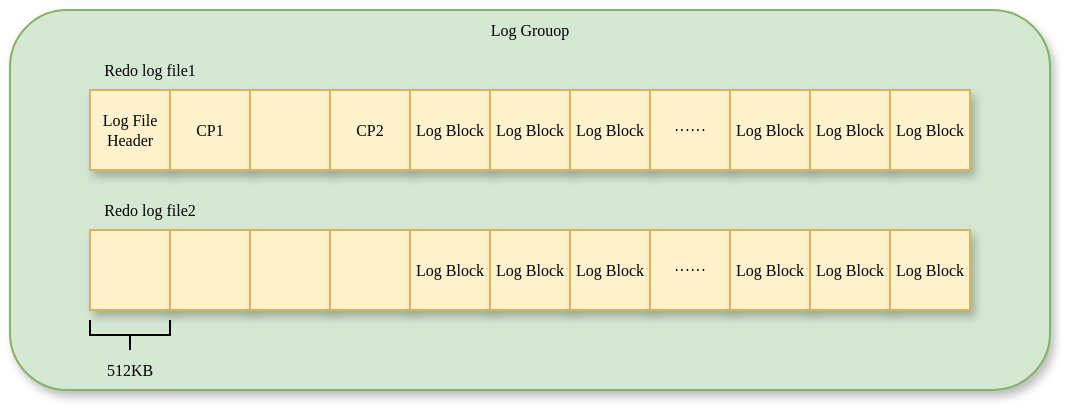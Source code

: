 <mxfile version="27.1.3">
  <diagram name="第 1 页" id="F2-SKgdABRe445PUrhpk">
    <mxGraphModel dx="826" dy="441" grid="1" gridSize="10" guides="1" tooltips="1" connect="1" arrows="1" fold="1" page="1" pageScale="1" pageWidth="3300" pageHeight="4681" math="0" shadow="0">
      <root>
        <mxCell id="0" />
        <mxCell id="1" parent="0" />
        <mxCell id="4LRs0j6Pg4Pyx-bveehT-29" value="" style="rounded=1;whiteSpace=wrap;html=1;shadow=1;fillColor=#d5e8d4;strokeColor=#82b366;fontFamily=Comic Sans MS;" vertex="1" parent="1">
          <mxGeometry x="800" y="400" width="520" height="190" as="geometry" />
        </mxCell>
        <mxCell id="4LRs0j6Pg4Pyx-bveehT-1" value="Log File Header" style="whiteSpace=wrap;html=1;aspect=fixed;fontSize=8;shadow=1;fillColor=#fff2cc;strokeColor=#d6b656;fontFamily=Comic Sans MS;" vertex="1" parent="1">
          <mxGeometry x="840" y="440" width="40" height="40" as="geometry" />
        </mxCell>
        <mxCell id="4LRs0j6Pg4Pyx-bveehT-2" value="CP1" style="whiteSpace=wrap;html=1;aspect=fixed;fontSize=8;shadow=1;fillColor=#fff2cc;strokeColor=#d6b656;fontFamily=Comic Sans MS;" vertex="1" parent="1">
          <mxGeometry x="880" y="440" width="40" height="40" as="geometry" />
        </mxCell>
        <mxCell id="4LRs0j6Pg4Pyx-bveehT-3" value="" style="whiteSpace=wrap;html=1;aspect=fixed;fontSize=8;shadow=1;fillColor=#fff2cc;strokeColor=#d6b656;fontFamily=Comic Sans MS;" vertex="1" parent="1">
          <mxGeometry x="920" y="440" width="40" height="40" as="geometry" />
        </mxCell>
        <mxCell id="4LRs0j6Pg4Pyx-bveehT-4" value="CP2" style="whiteSpace=wrap;html=1;aspect=fixed;fontSize=8;shadow=1;fillColor=#fff2cc;strokeColor=#d6b656;fontFamily=Comic Sans MS;" vertex="1" parent="1">
          <mxGeometry x="960" y="440" width="40" height="40" as="geometry" />
        </mxCell>
        <mxCell id="4LRs0j6Pg4Pyx-bveehT-5" value="Log Block" style="whiteSpace=wrap;html=1;aspect=fixed;fontSize=8;shadow=1;fillColor=#fff2cc;strokeColor=#d6b656;fontFamily=Comic Sans MS;" vertex="1" parent="1">
          <mxGeometry x="1000" y="440" width="40" height="40" as="geometry" />
        </mxCell>
        <mxCell id="4LRs0j6Pg4Pyx-bveehT-12" value="Log Block" style="whiteSpace=wrap;html=1;aspect=fixed;fontSize=8;shadow=1;fillColor=#fff2cc;strokeColor=#d6b656;fontFamily=Comic Sans MS;" vertex="1" parent="1">
          <mxGeometry x="1040" y="440" width="40" height="40" as="geometry" />
        </mxCell>
        <mxCell id="4LRs0j6Pg4Pyx-bveehT-13" value="Log Block" style="whiteSpace=wrap;html=1;aspect=fixed;fontSize=8;shadow=1;fillColor=#fff2cc;strokeColor=#d6b656;fontFamily=Comic Sans MS;" vertex="1" parent="1">
          <mxGeometry x="1080" y="440" width="40" height="40" as="geometry" />
        </mxCell>
        <mxCell id="4LRs0j6Pg4Pyx-bveehT-14" value="······" style="whiteSpace=wrap;html=1;aspect=fixed;fontSize=8;shadow=1;fillColor=#fff2cc;strokeColor=#d6b656;fontFamily=Comic Sans MS;" vertex="1" parent="1">
          <mxGeometry x="1120" y="440" width="40" height="40" as="geometry" />
        </mxCell>
        <mxCell id="4LRs0j6Pg4Pyx-bveehT-15" value="Log Block" style="whiteSpace=wrap;html=1;aspect=fixed;fontSize=8;shadow=1;fillColor=#fff2cc;strokeColor=#d6b656;fontFamily=Comic Sans MS;" vertex="1" parent="1">
          <mxGeometry x="1160" y="440" width="40" height="40" as="geometry" />
        </mxCell>
        <mxCell id="4LRs0j6Pg4Pyx-bveehT-16" value="Log Block" style="whiteSpace=wrap;html=1;aspect=fixed;fontSize=8;shadow=1;fillColor=#fff2cc;strokeColor=#d6b656;fontFamily=Comic Sans MS;" vertex="1" parent="1">
          <mxGeometry x="1200" y="440" width="40" height="40" as="geometry" />
        </mxCell>
        <mxCell id="4LRs0j6Pg4Pyx-bveehT-17" value="Log Block" style="whiteSpace=wrap;html=1;aspect=fixed;fontSize=8;shadow=1;fillColor=#fff2cc;strokeColor=#d6b656;fontFamily=Comic Sans MS;" vertex="1" parent="1">
          <mxGeometry x="1240" y="440" width="40" height="40" as="geometry" />
        </mxCell>
        <mxCell id="4LRs0j6Pg4Pyx-bveehT-18" value="" style="whiteSpace=wrap;html=1;aspect=fixed;fontSize=8;shadow=1;fillColor=#fff2cc;strokeColor=#d6b656;fontFamily=Comic Sans MS;" vertex="1" parent="1">
          <mxGeometry x="840" y="510" width="40" height="40" as="geometry" />
        </mxCell>
        <mxCell id="4LRs0j6Pg4Pyx-bveehT-19" value="" style="whiteSpace=wrap;html=1;aspect=fixed;fontSize=8;shadow=1;fillColor=#fff2cc;strokeColor=#d6b656;fontFamily=Comic Sans MS;" vertex="1" parent="1">
          <mxGeometry x="880" y="510" width="40" height="40" as="geometry" />
        </mxCell>
        <mxCell id="4LRs0j6Pg4Pyx-bveehT-20" value="" style="whiteSpace=wrap;html=1;aspect=fixed;fontSize=8;shadow=1;fillColor=#fff2cc;strokeColor=#d6b656;fontFamily=Comic Sans MS;" vertex="1" parent="1">
          <mxGeometry x="920" y="510" width="40" height="40" as="geometry" />
        </mxCell>
        <mxCell id="4LRs0j6Pg4Pyx-bveehT-21" value="" style="whiteSpace=wrap;html=1;aspect=fixed;fontSize=8;shadow=1;fillColor=#fff2cc;strokeColor=#d6b656;fontFamily=Comic Sans MS;" vertex="1" parent="1">
          <mxGeometry x="960" y="510" width="40" height="40" as="geometry" />
        </mxCell>
        <mxCell id="4LRs0j6Pg4Pyx-bveehT-22" value="Log Block" style="whiteSpace=wrap;html=1;aspect=fixed;fontSize=8;shadow=1;fillColor=#fff2cc;strokeColor=#d6b656;fontFamily=Comic Sans MS;" vertex="1" parent="1">
          <mxGeometry x="1000" y="510" width="40" height="40" as="geometry" />
        </mxCell>
        <mxCell id="4LRs0j6Pg4Pyx-bveehT-23" value="Log Block" style="whiteSpace=wrap;html=1;aspect=fixed;fontSize=8;shadow=1;fillColor=#fff2cc;strokeColor=#d6b656;fontFamily=Comic Sans MS;" vertex="1" parent="1">
          <mxGeometry x="1040" y="510" width="40" height="40" as="geometry" />
        </mxCell>
        <mxCell id="4LRs0j6Pg4Pyx-bveehT-24" value="Log Block" style="whiteSpace=wrap;html=1;aspect=fixed;fontSize=8;shadow=1;fillColor=#fff2cc;strokeColor=#d6b656;fontFamily=Comic Sans MS;" vertex="1" parent="1">
          <mxGeometry x="1080" y="510" width="40" height="40" as="geometry" />
        </mxCell>
        <mxCell id="4LRs0j6Pg4Pyx-bveehT-25" value="······" style="whiteSpace=wrap;html=1;aspect=fixed;fontSize=8;shadow=1;fillColor=#fff2cc;strokeColor=#d6b656;fontFamily=Comic Sans MS;" vertex="1" parent="1">
          <mxGeometry x="1120" y="510" width="40" height="40" as="geometry" />
        </mxCell>
        <mxCell id="4LRs0j6Pg4Pyx-bveehT-26" value="Log Block" style="whiteSpace=wrap;html=1;aspect=fixed;fontSize=8;shadow=1;fillColor=#fff2cc;strokeColor=#d6b656;fontFamily=Comic Sans MS;" vertex="1" parent="1">
          <mxGeometry x="1160" y="510" width="40" height="40" as="geometry" />
        </mxCell>
        <mxCell id="4LRs0j6Pg4Pyx-bveehT-27" value="Log Block" style="whiteSpace=wrap;html=1;aspect=fixed;fontSize=8;shadow=1;fillColor=#fff2cc;strokeColor=#d6b656;fontFamily=Comic Sans MS;" vertex="1" parent="1">
          <mxGeometry x="1200" y="510" width="40" height="40" as="geometry" />
        </mxCell>
        <mxCell id="4LRs0j6Pg4Pyx-bveehT-28" value="Log Block" style="whiteSpace=wrap;html=1;aspect=fixed;fontSize=8;shadow=1;fillColor=#fff2cc;strokeColor=#d6b656;fontFamily=Comic Sans MS;" vertex="1" parent="1">
          <mxGeometry x="1240" y="510" width="40" height="40" as="geometry" />
        </mxCell>
        <mxCell id="4LRs0j6Pg4Pyx-bveehT-30" value="Log Grouop" style="text;html=1;align=center;verticalAlign=middle;whiteSpace=wrap;rounded=0;fontSize=8;fontFamily=Comic Sans MS;" vertex="1" parent="1">
          <mxGeometry x="1030" y="400" width="60" height="20" as="geometry" />
        </mxCell>
        <mxCell id="4LRs0j6Pg4Pyx-bveehT-31" value="Redo log file1" style="text;html=1;align=center;verticalAlign=middle;whiteSpace=wrap;rounded=0;fontSize=8;fontFamily=Comic Sans MS;" vertex="1" parent="1">
          <mxGeometry x="840" y="420" width="60" height="20" as="geometry" />
        </mxCell>
        <mxCell id="4LRs0j6Pg4Pyx-bveehT-32" value="Redo log file2" style="text;html=1;align=center;verticalAlign=middle;whiteSpace=wrap;rounded=0;fontSize=8;fontFamily=Comic Sans MS;" vertex="1" parent="1">
          <mxGeometry x="840" y="490" width="60" height="20" as="geometry" />
        </mxCell>
        <mxCell id="4LRs0j6Pg4Pyx-bveehT-33" value="" style="strokeWidth=1;html=1;shape=mxgraph.flowchart.annotation_2;align=left;labelPosition=right;pointerEvents=1;rotation=-90;fontFamily=Comic Sans MS;" vertex="1" parent="1">
          <mxGeometry x="852.5" y="542.5" width="15" height="40" as="geometry" />
        </mxCell>
        <mxCell id="4LRs0j6Pg4Pyx-bveehT-34" value="512KB" style="text;html=1;align=center;verticalAlign=middle;whiteSpace=wrap;rounded=0;fontSize=8;fontFamily=Comic Sans MS;" vertex="1" parent="1">
          <mxGeometry x="830" y="570" width="60" height="20" as="geometry" />
        </mxCell>
      </root>
    </mxGraphModel>
  </diagram>
</mxfile>
